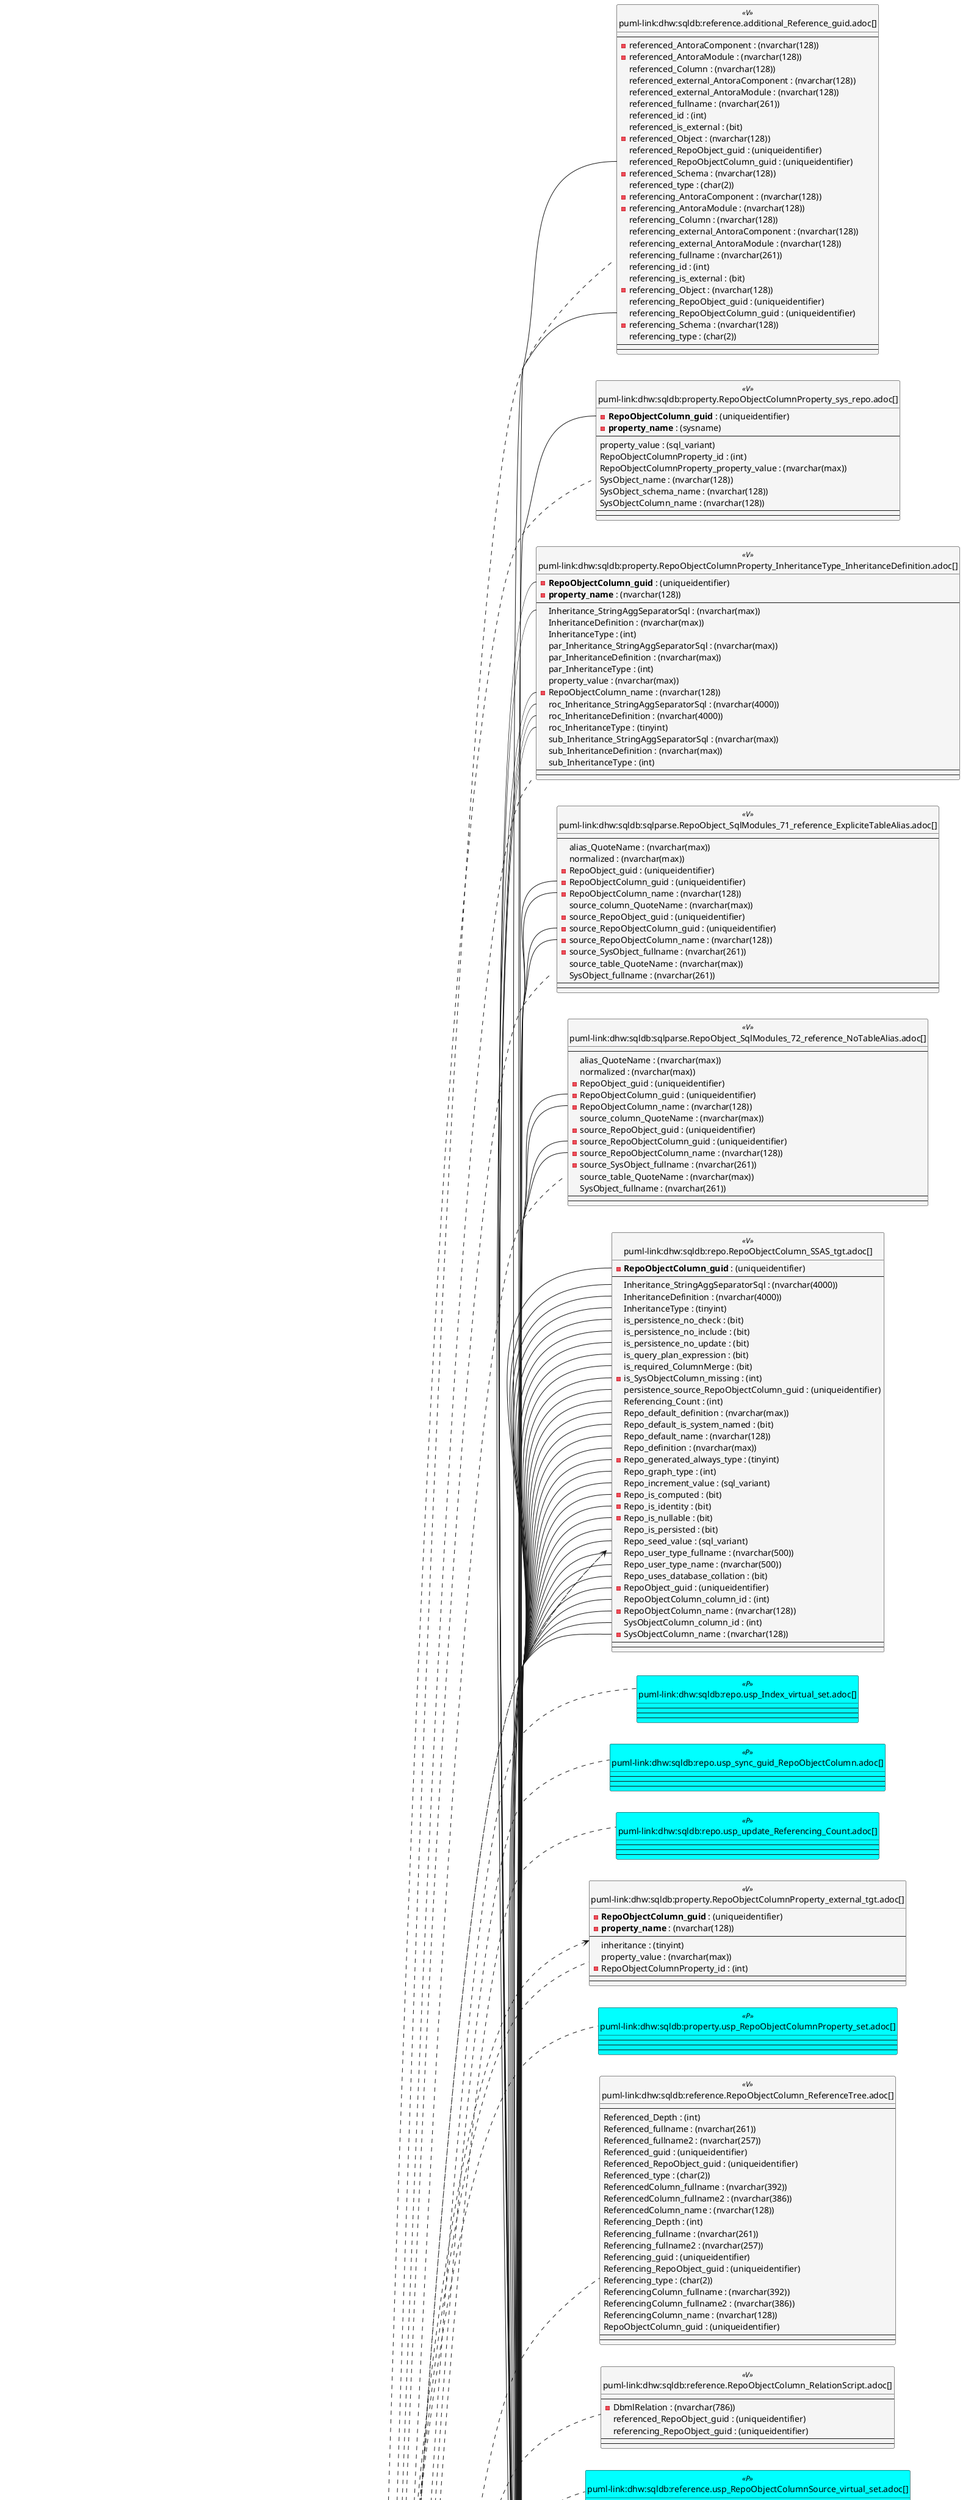 @startuml
left to right direction
'top to bottom direction
hide circle
'avoide "." issues:
set namespaceSeparator none


skinparam class {
  BackgroundColor White
  BackgroundColor<<FN>> Yellow
  BackgroundColor<<FS>> Yellow
  BackgroundColor<<FT>> LightGray
  BackgroundColor<<IF>> Yellow
  BackgroundColor<<IS>> Yellow
  BackgroundColor<<P>> Aqua
  BackgroundColor<<PC>> Aqua
  BackgroundColor<<SN>> Yellow
  BackgroundColor<<SO>> SlateBlue
  BackgroundColor<<TF>> LightGray
  BackgroundColor<<TR>> Tomato
  BackgroundColor<<U>> White
  BackgroundColor<<V>> WhiteSmoke
  BackgroundColor<<X>> Aqua
  BackgroundColor<<external>> AliceBlue
}


entity "puml-link:dhw:sqldb:property.ExtendedProperty_Repo2Sys_level2_RepoObjectColumn.adoc[]" as property.ExtendedProperty_Repo2Sys_level2_RepoObjectColumn << V >> {
  - **level0type** : (nvarchar(6))
  - **level0name** : (nvarchar(128))
  **level1type** : (varchar(9))
  - **level1name** : (nvarchar(128))
  - **level2type** : (nvarchar(6))
  - **level2name** : (nvarchar(128))
  - **property_name** : (nvarchar(128))
  --
  - parent_RepoObject_guid : (uniqueidentifier)
  - parent_RepoObject_type : (char(2))
  property_value : (nvarchar(4000))
  Repo_user_type_fullname : (nvarchar(128))
  - RepoObjectColumn_guid : (uniqueidentifier)
  --
  --
}

entity "puml-link:dhw:sqldb:property.RepoObjectColumnProperty_external_tgt.adoc[]" as property.RepoObjectColumnProperty_external_tgt << V >> {
  - **RepoObjectColumn_guid** : (uniqueidentifier)
  - **property_name** : (nvarchar(128))
  --
  inheritance : (tinyint)
  property_value : (nvarchar(max))
  - RepoObjectColumnProperty_id : (int)
  --
  --
}

entity "puml-link:dhw:sqldb:property.RepoObjectColumnProperty_InheritanceType_InheritanceDefinition.adoc[]" as property.RepoObjectColumnProperty_InheritanceType_InheritanceDefinition << V >> {
  - **RepoObjectColumn_guid** : (uniqueidentifier)
  - **property_name** : (nvarchar(128))
  --
  Inheritance_StringAggSeparatorSql : (nvarchar(max))
  InheritanceDefinition : (nvarchar(max))
  InheritanceType : (int)
  par_Inheritance_StringAggSeparatorSql : (nvarchar(max))
  par_InheritanceDefinition : (nvarchar(max))
  par_InheritanceType : (int)
  property_value : (nvarchar(max))
  - RepoObjectColumn_name : (nvarchar(128))
  roc_Inheritance_StringAggSeparatorSql : (nvarchar(4000))
  roc_InheritanceDefinition : (nvarchar(4000))
  roc_InheritanceType : (tinyint)
  sub_Inheritance_StringAggSeparatorSql : (nvarchar(max))
  sub_InheritanceDefinition : (nvarchar(max))
  sub_InheritanceType : (int)
  --
  --
}

entity "puml-link:dhw:sqldb:property.RepoObjectColumnProperty_sys_repo.adoc[]" as property.RepoObjectColumnProperty_sys_repo << V >> {
  - **RepoObjectColumn_guid** : (uniqueidentifier)
  - **property_name** : (sysname)
  --
  property_value : (sql_variant)
  RepoObjectColumnProperty_id : (int)
  RepoObjectColumnProperty_property_value : (nvarchar(max))
  SysObject_name : (nvarchar(128))
  SysObject_schema_name : (nvarchar(128))
  SysObjectColumn_name : (nvarchar(128))
  --
  --
}

entity "puml-link:dhw:sqldb:property.usp_RepoObjectColumnProperty_set.adoc[]" as property.usp_RepoObjectColumnProperty_set << P >> {
  --
  --
  --
}

entity "puml-link:dhw:sqldb:reference.additional_Reference_guid.adoc[]" as reference.additional_Reference_guid << V >> {
  --
  - referenced_AntoraComponent : (nvarchar(128))
  - referenced_AntoraModule : (nvarchar(128))
  referenced_Column : (nvarchar(128))
  referenced_external_AntoraComponent : (nvarchar(128))
  referenced_external_AntoraModule : (nvarchar(128))
  referenced_fullname : (nvarchar(261))
  referenced_id : (int)
  referenced_is_external : (bit)
  - referenced_Object : (nvarchar(128))
  referenced_RepoObject_guid : (uniqueidentifier)
  referenced_RepoObjectColumn_guid : (uniqueidentifier)
  - referenced_Schema : (nvarchar(128))
  referenced_type : (char(2))
  - referencing_AntoraComponent : (nvarchar(128))
  - referencing_AntoraModule : (nvarchar(128))
  referencing_Column : (nvarchar(128))
  referencing_external_AntoraComponent : (nvarchar(128))
  referencing_external_AntoraModule : (nvarchar(128))
  referencing_fullname : (nvarchar(261))
  referencing_id : (int)
  referencing_is_external : (bit)
  - referencing_Object : (nvarchar(128))
  referencing_RepoObject_guid : (uniqueidentifier)
  referencing_RepoObjectColumn_guid : (uniqueidentifier)
  - referencing_Schema : (nvarchar(128))
  referencing_type : (char(2))
  --
  --
}

entity "puml-link:dhw:sqldb:reference.RepoObjectColumn_reference_Persistence.adoc[]" as reference.RepoObjectColumn_reference_Persistence << V >> {
  **referencing_id** : (int)
  **referencing_minor_id** : (int)
  **referenced_id** : (int)
  **referenced_minor_id** : (int)
  --
  definition : (nvarchar(max))
  - InformationSource : (varchar(27))
  is_computed : (bit)
  is_referenced_object : (bit)
  is_referencing_object_equal_referenced_object : (bit)
  - referenced_column_name : (nvarchar(128))
  - referenced_entity_name : (nvarchar(128))
  referenced_node_id : (bigint)
  referenced_RepoObject_guid : (uniqueidentifier)
  - referenced_RepoObjectColumn_guid : (uniqueidentifier)
  - referenced_schema_name : (nvarchar(128))
  referenced_type : (char(2))
  - referencing_column_name : (nvarchar(128))
  - referencing_entity_name : (nvarchar(128))
  referencing_node_id : (bigint)
  - referencing_RepoObject_guid : (uniqueidentifier)
  - referencing_RepoObjectColumn_guid : (uniqueidentifier)
  - referencing_schema_name : (nvarchar(128))
  referencing_type : (char(2))
  --
  --
}

entity "puml-link:dhw:sqldb:reference.RepoObjectColumn_reference_SqlModules.adoc[]" as reference.RepoObjectColumn_reference_SqlModules << V >> {
  **referencing_id** : (int)
  **referencing_minor_id** : (int)
  **referenced_id** : (int)
  **referenced_minor_id** : (int)
  --
  definition : (nvarchar(max))
  - InformationSource : (varchar(27))
  is_computed : (bit)
  is_referenced_object : (bit)
  is_referencing_object_equal_referenced_object : (bit)
  - referenced_column_name : (nvarchar(128))
  - referenced_entity_name : (nvarchar(128))
  referenced_node_id : (bigint)
  - referenced_RepoObject_guid : (uniqueidentifier)
  - referenced_RepoObjectColumn_guid : (uniqueidentifier)
  - referenced_schema_name : (nvarchar(128))
  referenced_type : (char(2))
  - referencing_column_name : (nvarchar(128))
  - referencing_entity_name : (nvarchar(128))
  referencing_node_id : (bigint)
  - referencing_RepoObject_guid : (uniqueidentifier)
  - referencing_RepoObjectColumn_guid : (uniqueidentifier)
  - referencing_schema_name : (nvarchar(128))
  referencing_type : (char(2))
  SysObject_fullname : (nvarchar(261))
  --
  --
}

entity "puml-link:dhw:sqldb:reference.RepoObjectColumn_ReferenceTree.adoc[]" as reference.RepoObjectColumn_ReferenceTree << V >> {
  --
  Referenced_Depth : (int)
  Referenced_fullname : (nvarchar(261))
  Referenced_fullname2 : (nvarchar(257))
  Referenced_guid : (uniqueidentifier)
  Referenced_RepoObject_guid : (uniqueidentifier)
  Referenced_type : (char(2))
  ReferencedColumn_fullname : (nvarchar(392))
  ReferencedColumn_fullname2 : (nvarchar(386))
  ReferencedColumn_name : (nvarchar(128))
  Referencing_Depth : (int)
  Referencing_fullname : (nvarchar(261))
  Referencing_fullname2 : (nvarchar(257))
  Referencing_guid : (uniqueidentifier)
  Referencing_RepoObject_guid : (uniqueidentifier)
  Referencing_type : (char(2))
  ReferencingColumn_fullname : (nvarchar(392))
  ReferencingColumn_fullname2 : (nvarchar(386))
  ReferencingColumn_name : (nvarchar(128))
  RepoObjectColumn_guid : (uniqueidentifier)
  --
  --
}

entity "puml-link:dhw:sqldb:reference.RepoObjectColumn_RelationScript.adoc[]" as reference.RepoObjectColumn_RelationScript << V >> {
  --
  - DbmlRelation : (nvarchar(786))
  referenced_RepoObject_guid : (uniqueidentifier)
  referencing_RepoObject_guid : (uniqueidentifier)
  --
  --
}

entity "puml-link:dhw:sqldb:reference.usp_RepoObjectColumnSource_virtual_set.adoc[]" as reference.usp_RepoObjectColumnSource_virtual_set << P >> {
  --
  --
  --
}

entity "puml-link:dhw:sqldb:reference.usp_RepoObjectSource_QueryPlan.adoc[]" as reference.usp_RepoObjectSource_QueryPlan << P >> {
  --
  --
  --
}

entity "puml-link:dhw:sqldb:reference.usp_update_Referencing_Count.adoc[]" as reference.usp_update_Referencing_Count << P >> {
  --
  --
  --
}

entity "puml-link:dhw:sqldb:repo.check_IndexColumn_virtual_referenced_setpoint.adoc[]" as repo.check_IndexColumn_virtual_referenced_setpoint << V >> {
  --
  - index_column_id : (int)
  - index_guid : (uniqueidentifier)
  referenced_index_guid : (uniqueidentifier)
  referenced_RepoObject_guid : (uniqueidentifier)
  referenced_RepoObjectColumn_guid : (uniqueidentifier)
  referencing_RepoObject_guid : (uniqueidentifier)
  referencing_RepoObjectColumn_guid : (uniqueidentifier)
  RepoObject_guid_s : (uniqueidentifier)
  RepoObject_guid_t : (uniqueidentifier)
  RepoObjectColumn_guid_t : (uniqueidentifier)
  SysObject_fullname_s : (nvarchar(261))
  SysObject_fullname_t : (nvarchar(261))
  SysObjectColumn_name_s : (nvarchar(128))
  SysObjectColumn_name_t : (nvarchar(128))
  --
  --
}

entity "puml-link:dhw:sqldb:repo.IndexColumn_ReferencedReferencing_HasFullColumnsInReferencing.adoc[]" as repo.IndexColumn_ReferencedReferencing_HasFullColumnsInReferencing << V >> {
  - **index_guid** : (uniqueidentifier)
  - **index_column_id** : (int)
  **RowNumberInReferencing** : (bigint)
  --
  is_descending_key : (bit)
  referenced_RepoObject_guid : (uniqueidentifier)
  - referenced_RepoObjectColumn_guid : (uniqueidentifier)
  referencing_RepoObject_guid : (uniqueidentifier)
  - referencing_RepoObjectColumn_guid : (uniqueidentifier)
  --
  --
}

entity "puml-link:dhw:sqldb:repo.IndexColumn_ReferencedReferencing_HasFullColumnsInReferencing_check.adoc[]" as repo.IndexColumn_ReferencedReferencing_HasFullColumnsInReferencing_check << V >> {
  --
  - index_column_id : (int)
  index_guid : (uniqueidentifier)
  IndexPatternColumnDatatype : (nvarchar(4000))
  IndexPatternColumnName : (nvarchar(4000))
  IndexSemanticGroup : (nvarchar(512))
  is_descending_key : (bit)
  referenced_RepoObject_fullname : (nvarchar(261))
  referenced_RepoObject_guid : (uniqueidentifier)
  referenced_RepoObjectColumn_guid : (uniqueidentifier)
  referenced_RepoObjectColumn_name : (nvarchar(128))
  referencing_RepoObject_fullname : (nvarchar(261))
  referencing_RepoObject_guid : (uniqueidentifier)
  referencing_RepoObjectColumn_guid : (uniqueidentifier)
  referencing_RepoObjectColumn_name : (nvarchar(128))
  RowNumberInReferencing : (bigint)
  --
  --
}

entity "puml-link:dhw:sqldb:repo.IndexColumn_ssas_gross.adoc[]" as repo.IndexColumn_ssas_gross << V >> {
  --
  column_user_type_fullname : (nvarchar(128))
  - index_column_id : (int)
  - index_guid : (uniqueidentifier)
  - index_name : (nvarchar(450))
  is_descending_key : (bit)
  - is_index_primary_key : (bit)
  is_index_real : (bit)
  - is_index_unique : (bit)
  - Object_column_name : (nvarchar(128))
  parent_Object_fullname : (nvarchar(261))
  parent_Object_name : (nvarchar(128))
  - parent_RepoObject_guid : (uniqueidentifier)
  parent_schema_name : (nvarchar(128))
  - RepoObjectColumn_guid : (uniqueidentifier)
  --
  --
}

entity "puml-link:dhw:sqldb:repo.IndexColumn_virtual_gross.adoc[]" as repo.IndexColumn_virtual_gross << V >> {
  - **index_column_id** : (int)
  --
  column_user_type_fullname : (nvarchar(128))
  - index_guid : (uniqueidentifier)
  index_name : (nvarchar(128))
  - is_descending_key : (bit)
  - is_index_primary_key : (bit)
  is_index_real : (bit)
  - is_index_unique : (bit)
  - Object_column_name : (nvarchar(128))
  parent_Object_fullname : (nvarchar(261))
  parent_Object_name : (nvarchar(128))
  - parent_RepoObject_guid : (uniqueidentifier)
  parent_schema_name : (nvarchar(128))
  - RepoObjectColumn_guid : (uniqueidentifier)
  --
  --
}

entity "puml-link:dhw:sqldb:repo.RepoObject_persistence_column.adoc[]" as repo.RepoObject_persistence_column << V >> {
  - **target_RepoObject_guid** : (uniqueidentifier)
  **RepoObjectColumn_guid_s** : (uniqueidentifier)
  --
  - has_history : (bit)
  - has_history_columns : (bit)
  history_schema_name : (nvarchar(128))
  history_table_name : (nvarchar(128))
  is_persistence : (bit)
  - is_persistence_check_for_empty_source : (bit)
  - is_persistence_delete_changed : (bit)
  - is_persistence_delete_missing : (bit)
  - is_persistence_insert : (bit)
  - is_persistence_truncate : (bit)
  - is_persistence_update_changed : (bit)
  is_repo_managed_t : (bit)
  - RepoObject_name_t : (nvarchar(128))
  - RepoObject_schema_name_t : (nvarchar(128))
  - RepoObject_type_t : (char(2))
  RepoObjectColumn_name_t : (nvarchar(128))
  source_RepoObject_guid : (uniqueidentifier)
  SysObject_name_s : (nvarchar(128))
  SysObject_schema_name_s : (nvarchar(128))
  SysObject_type_s : (char(2))
  SysObjectColumn_name_s : (nvarchar(128))
  --
  --
}

entity "puml-link:dhw:sqldb:repo.RepoObject_SqlCreateTable.adoc[]" as repo.RepoObject_SqlCreateTable << V >> {
  - **RepoObject_guid** : (uniqueidentifier)
  --
  ConList : (nvarchar(max))
  - DbmlTable : (nvarchar(max))
  persistence_source_RepoObject_fullname : (nvarchar(261))
  persistence_source_RepoObject_guid : (uniqueidentifier)
  persistence_source_SysObject_fullname : (nvarchar(261))
  - RepoObject_fullname : (nvarchar(261))
  - SqlCreateTable : (nvarchar(max))
  --
  --
}

entity "puml-link:dhw:sqldb:repo.RepoObjectColumn.adoc[]" as repo.RepoObjectColumn << U >> {
  - **RepoObjectColumn_guid** : (uniqueidentifier)
  --
  Inheritance_StringAggSeparatorSql : (nvarchar(4000))
  InheritanceDefinition : (nvarchar(4000))
  InheritanceType : (tinyint)
  is_persistence_no_check : (bit)
  is_persistence_no_include : (bit)
  is_persistence_no_update : (bit)
  is_query_plan_expression : (bit)
  is_required_ColumnMerge : (bit)
  is_SysObjectColumn_missing : (bit)
  persistence_source_RepoObjectColumn_guid : (uniqueidentifier)
  Referencing_Count : (int)
  Repo_default_definition : (nvarchar(max))
  Repo_default_is_system_named : (bit)
  Repo_default_name : (nvarchar(128))
  Repo_definition : (nvarchar(max))
  - Repo_generated_always_type : (tinyint)
  Repo_graph_type : (int)
  Repo_increment_value : (sql_variant)
  - Repo_is_computed : (bit)
  - Repo_is_identity : (bit)
  Repo_is_nullable : (bit)
  Repo_is_persisted : (bit)
  Repo_seed_value : (sql_variant)
  Repo_user_type_fullname : (nvarchar(128))
  Repo_user_type_name : (nvarchar(128))
  Repo_uses_database_collation : (bit)
  - RepoObject_guid : (uniqueidentifier)
  RepoObjectColumn_column_id : (int)
  - RepoObjectColumn_name : (nvarchar(128))
  SysObjectColumn_column_id : (int)
  - SysObjectColumn_name : (nvarchar(128))
  # Column_name : (nvarchar(128))
  ~ has_different_sys_names : (bit)
  # is_RepoObjectColumn_name_uniqueidentifier : (int)
  # is_SysObjectColumn_name_uniqueidentifier : (int)
  --
  --
}

entity "puml-link:dhw:sqldb:repo.RepoObjectColumn_external_tgt.adoc[]" as repo.RepoObjectColumn_external_tgt << V >> {
  - **RepoObjectColumn_guid** : (uniqueidentifier)
  --
  Inheritance_StringAggSeparatorSql : (nvarchar(4000))
  InheritanceDefinition : (nvarchar(4000))
  InheritanceType : (tinyint)
  is_persistence_no_check : (bit)
  is_persistence_no_include : (bit)
  is_persistence_no_update : (bit)
  is_query_plan_expression : (bit)
  is_required_ColumnMerge : (bit)
  - is_SysObjectColumn_missing : (int)
  persistence_source_RepoObjectColumn_guid : (uniqueidentifier)
  Referencing_Count : (int)
  Repo_default_definition : (nvarchar(max))
  Repo_default_is_system_named : (bit)
  Repo_default_name : (nvarchar(128))
  Repo_definition : (nvarchar(max))
  - Repo_generated_always_type : (tinyint)
  Repo_graph_type : (int)
  Repo_increment_value : (sql_variant)
  - Repo_is_computed : (bit)
  - Repo_is_identity : (bit)
  Repo_is_nullable : (bit)
  Repo_is_persisted : (bit)
  Repo_seed_value : (sql_variant)
  Repo_user_type_fullname : (nvarchar(128))
  Repo_user_type_name : (nvarchar(128))
  Repo_uses_database_collation : (bit)
  RepoObject_guid : (uniqueidentifier)
  RepoObjectColumn_column_id : (int)
  - RepoObjectColumn_name : (nvarchar(128))
  SysObjectColumn_column_id : (int)
  - SysObjectColumn_name : (nvarchar(128))
  --
  --
}

entity "puml-link:dhw:sqldb:repo.RepoObjectColumn_gross.adoc[]" as repo.RepoObjectColumn_gross << V >> {
  --
  - Column_name : (nvarchar(128))
  Description : (nvarchar(max))
  has_different_sys_names : (bit)
  has_get_referenced_issue : (bit)
  Inheritance_StringAggSeparatorSql : (nvarchar(4000))
  InheritanceDefinition : (nvarchar(4000))
  InheritanceType : (tinyint)
  - is_external : (bit)
  is_persistence_no_check : (bit)
  is_persistence_no_include : (bit)
  is_persistence_no_update : (bit)
  is_query_plan_expression : (bit)
  is_repo_managed : (bit)
  - is_RepoObject_name_uniqueidentifier : (int)
  - is_RepoObjectColumn_name_uniqueidentifier : (int)
  is_required_ColumnMerge : (bit)
  - is_ssas : (bit)
  is_SysObject_missing : (bit)
  - is_SysObject_name_uniqueidentifier : (int)
  is_SysObjectColumn_missing : (bit)
  - is_SysObjectColumn_name_uniqueidentifier : (int)
  - modify_dt : (datetime)
  node_id : (bigint)
  persistence_source_RepoObject_guid : (uniqueidentifier)
  persistence_source_RepoObjectColumn_guid : (uniqueidentifier)
  pk_index_guid : (uniqueidentifier)
  Property_ms_description : (nvarchar(4000))
  Referencing_Count : (int)
  Repo_default_definition : (nvarchar(max))
  Repo_default_is_system_named : (bit)
  Repo_default_name : (nvarchar(128))
  Repo_definition : (nvarchar(max))
  - Repo_generated_always_type : (tinyint)
  Repo_graph_type : (int)
  Repo_increment_value : (sql_variant)
  - Repo_is_computed : (bit)
  - Repo_is_identity : (bit)
  Repo_is_nullable : (bit)
  Repo_is_persisted : (bit)
  Repo_seed_value : (sql_variant)
  Repo_user_type_fullname : (nvarchar(128))
  Repo_user_type_name : (nvarchar(128))
  Repo_uses_database_collation : (bit)
  - RepoObject_fullname : (nvarchar(261))
  - RepoObject_fullname2 : (nvarchar(257))
  - RepoObject_guid : (uniqueidentifier)
  - RepoObject_name : (nvarchar(128))
  RepoObject_Referencing_Count : (int)
  - RepoObject_schema_name : (nvarchar(128))
  - RepoObject_type : (char(2))
  RepoObjectColumn_column_id : (int)
  - RepoObjectColumn_fullname : (nvarchar(520))
  - RepoObjectColumn_fullname2 : (nvarchar(386))
  - RepoObjectColumn_guid : (uniqueidentifier)
  - RepoObjectColumn_name : (nvarchar(128))
  - SysObject_fullname : (nvarchar(261))
  - SysObject_fullname2 : (nvarchar(257))
  SysObject_id : (int)
  SysObject_modify_date : (datetime)
  - SysObject_name : (nvarchar(128))
  - SysObject_parent_object_id : (int)
  - SysObject_schema_name : (nvarchar(128))
  SysObject_type : (char(2))
  SysObjectColumn_column_id : (int)
  - SysObjectColumn_name : (nvarchar(128))
  tabcol_Description : (nvarchar(max))
  tabcol_DisplayFolder : (nvarchar(500))
  tabcol_Expression : (nvarchar(max))
  tabcol_FormatString : (nvarchar(500))
  - tabcol_IsHidden : (bit)
  - tabcol_IsKey : (bit)
  - tabcol_IsUnique : (bit)
  tabcol_SummarizeBy : (nvarchar(500))
  tabcol_Type : (nvarchar(500))
  --
  --
}

entity "puml-link:dhw:sqldb:repo.RepoObjectColumn_gross2.adoc[]" as repo.RepoObjectColumn_gross2 << V >> {
  --
  AntoraReferencedColumnList : (nvarchar(max))
  AntoraReferencingColumnList : (nvarchar(max))
  - Column_name : (nvarchar(128))
  Description : (nvarchar(max))
  has_different_sys_names : (bit)
  has_get_referenced_issue : (bit)
  index_column_id : (int)
  index_name : (nvarchar(450))
  Inheritance_StringAggSeparatorSql : (nvarchar(4000))
  InheritanceDefinition : (nvarchar(4000))
  InheritanceType : (tinyint)
  - is_external : (bit)
  is_index_primary_key : (bit)
  is_persistence_no_check : (bit)
  is_persistence_no_include : (bit)
  is_persistence_no_update : (bit)
  is_query_plan_expression : (bit)
  is_repo_managed : (bit)
  - is_RepoObject_name_uniqueidentifier : (int)
  - is_RepoObjectColumn_name_uniqueidentifier : (int)
  is_required_ColumnMerge : (bit)
  - is_ssas : (bit)
  is_SysObject_missing : (bit)
  - is_SysObject_name_uniqueidentifier : (int)
  is_SysObjectColumn_missing : (bit)
  - is_SysObjectColumn_name_uniqueidentifier : (int)
  isAnyIndexColumn : (int)
  - modify_dt : (datetime)
  node_id : (bigint)
  persistence_source_RepoObject_guid : (uniqueidentifier)
  persistence_source_RepoObject_guid_via_Column : (uniqueidentifier)
  persistence_source_RepoObjectColumn_guid : (uniqueidentifier)
  pk_index_guid : (uniqueidentifier)
  Property_ms_description : (nvarchar(4000))
  Referencing_Count : (int)
  Repo_default_definition : (nvarchar(max))
  Repo_default_is_system_named : (bit)
  Repo_default_name : (nvarchar(128))
  Repo_definition : (nvarchar(max))
  - Repo_generated_always_type : (tinyint)
  Repo_graph_type : (int)
  Repo_increment_value : (sql_variant)
  - Repo_is_computed : (bit)
  - Repo_is_identity : (bit)
  Repo_is_nullable : (bit)
  Repo_is_persisted : (bit)
  Repo_seed_value : (sql_variant)
  Repo_user_type_fullname : (nvarchar(128))
  Repo_user_type_name : (nvarchar(128))
  Repo_uses_database_collation : (bit)
  - RepoObject_fullname : (nvarchar(261))
  - RepoObject_fullname2 : (nvarchar(257))
  - RepoObject_guid : (uniqueidentifier)
  - RepoObject_name : (nvarchar(128))
  RepoObject_Referencing_Count : (int)
  - RepoObject_schema_name : (nvarchar(128))
  - RepoObject_type : (char(2))
  RepoObjectColumn_column_id : (int)
  - RepoObjectColumn_fullname : (nvarchar(520))
  - RepoObjectColumn_fullname2 : (nvarchar(386))
  - RepoObjectColumn_guid : (uniqueidentifier)
  - RepoObjectColumn_name : (nvarchar(128))
  - SysObject_fullname : (nvarchar(261))
  - SysObject_fullname2 : (nvarchar(257))
  SysObject_id : (int)
  SysObject_modify_date : (datetime)
  - SysObject_name : (nvarchar(128))
  - SysObject_parent_object_id : (int)
  - SysObject_schema_name : (nvarchar(128))
  SysObject_type : (char(2))
  SysObjectColumn_column_id : (int)
  - SysObjectColumn_name : (nvarchar(128))
  tabcol_Description : (nvarchar(max))
  tabcol_DisplayFolder : (nvarchar(500))
  tabcol_Expression : (nvarchar(max))
  tabcol_FormatString : (nvarchar(500))
  - tabcol_IsHidden : (bit)
  - tabcol_IsKey : (bit)
  - tabcol_IsUnique : (bit)
  tabcol_SummarizeBy : (nvarchar(500))
  tabcol_Type : (nvarchar(500))
  --
  --
}

entity "puml-link:dhw:sqldb:repo.RepoObjectColumn_MissingSource_TypeV.adoc[]" as repo.RepoObjectColumn_MissingSource_TypeV << V >> {
  --
  has_different_sys_names : (bit)
  is_query_plan_expression : (bit)
  - is_RepoObjectColumn_name_uniqueidentifier : (int)
  is_SysObjectColumn_missing : (bit)
  - is_SysObjectColumn_name_uniqueidentifier : (int)
  persistence_source_RepoObjectColumn_guid : (uniqueidentifier)
  Referencing_Count : (int)
  Repo_default_definition : (nvarchar(max))
  Repo_default_is_system_named : (bit)
  Repo_default_name : (nvarchar(128))
  Repo_definition : (nvarchar(max))
  - Repo_generated_always_type : (tinyint)
  Repo_graph_type : (int)
  Repo_increment_value : (sql_variant)
  - Repo_is_computed : (bit)
  - Repo_is_identity : (bit)
  Repo_is_nullable : (bit)
  Repo_is_persisted : (bit)
  Repo_seed_value : (sql_variant)
  Repo_user_type_fullname : (nvarchar(128))
  Repo_user_type_name : (nvarchar(128))
  Repo_uses_database_collation : (bit)
  - RepoObject_fullname : (nvarchar(261))
  - RepoObject_guid : (uniqueidentifier)
  - RepoObjectColumn_guid : (uniqueidentifier)
  - RepoObjectColumn_name : (nvarchar(128))
  - SysObject_fullname : (nvarchar(261))
  SysObjectColumn_column_id : (int)
  - SysObjectColumn_name : (nvarchar(128))
  --
  --
}

entity "puml-link:dhw:sqldb:repo.RepoObjectColumn_RequiredRepoObjectColumnMerge.adoc[]" as repo.RepoObjectColumn_RequiredRepoObjectColumnMerge << V >> {
  --
  - is_RepoObjectColumn_name_uniqueidentifier : (int)
  - is_SysObjectColumn_name_uniqueidentifier : (int)
  persistence_source_RepoObjectColumn_guid : (uniqueidentifier)
  - RepoObject_guid : (uniqueidentifier)
  - RepoObjectColumn_guid : (uniqueidentifier)
  - RepoObjectColumn_name : (nvarchar(128))
  roc2_persistence_source_RepoObjectColumn_guid : (uniqueidentifier)
  - roc2_RepoObjectColumn_guid : (uniqueidentifier)
  - roc2_RepoObjectColumn_name : (nvarchar(128))
  - roc2_SysObjectColumn_name : (nvarchar(128))
  - SysObjectColumn_name : (nvarchar(128))
  --
  --
}

entity "puml-link:dhw:sqldb:repo.RepoObjectColumn_SSAS_tgt.adoc[]" as repo.RepoObjectColumn_SSAS_tgt << V >> {
  - **RepoObjectColumn_guid** : (uniqueidentifier)
  --
  Inheritance_StringAggSeparatorSql : (nvarchar(4000))
  InheritanceDefinition : (nvarchar(4000))
  InheritanceType : (tinyint)
  is_persistence_no_check : (bit)
  is_persistence_no_include : (bit)
  is_persistence_no_update : (bit)
  is_query_plan_expression : (bit)
  is_required_ColumnMerge : (bit)
  - is_SysObjectColumn_missing : (int)
  persistence_source_RepoObjectColumn_guid : (uniqueidentifier)
  Referencing_Count : (int)
  Repo_default_definition : (nvarchar(max))
  Repo_default_is_system_named : (bit)
  Repo_default_name : (nvarchar(128))
  Repo_definition : (nvarchar(max))
  - Repo_generated_always_type : (tinyint)
  Repo_graph_type : (int)
  Repo_increment_value : (sql_variant)
  - Repo_is_computed : (bit)
  - Repo_is_identity : (bit)
  - Repo_is_nullable : (bit)
  Repo_is_persisted : (bit)
  Repo_seed_value : (sql_variant)
  Repo_user_type_fullname : (nvarchar(500))
  Repo_user_type_name : (nvarchar(500))
  Repo_uses_database_collation : (bit)
  - RepoObject_guid : (uniqueidentifier)
  RepoObjectColumn_column_id : (int)
  - RepoObjectColumn_name : (nvarchar(128))
  SysObjectColumn_column_id : (int)
  - SysObjectColumn_name : (nvarchar(128))
  --
  --
}

entity "puml-link:dhw:sqldb:repo.SysColumn_RepoObjectColumn_via_guid.adoc[]" as repo.SysColumn_RepoObjectColumn_via_guid << V >> {
  --
  default_definition : (nvarchar(max))
  default_is_system_named : (bit)
  default_name : (sysname)
  definition : (nvarchar(max))
  generated_always_type : (tinyint)
  graph_type : (int)
  has_different_sys_names : (bit)
  increment_value : (sql_variant)
  - is_computed : (bit)
  - is_identity : (bit)
  is_nullable : (bit)
  is_persisted : (bit)
  is_query_plan_expression : (bit)
  is_repo_managed : (bit)
  is_RepoObjectColumn_name_uniqueidentifier : (int)
  is_SysObjectColumn_missing : (bit)
  is_SysObjectColumn_name_uniqueidentifier : (int)
  persistence_source_RepoObjectColumn_guid : (uniqueidentifier)
  Referencing_Count : (int)
  Repo_default_definition : (nvarchar(max))
  Repo_default_is_system_named : (bit)
  Repo_default_name : (nvarchar(128))
  Repo_definition : (nvarchar(max))
  Repo_generated_always_type : (tinyint)
  Repo_graph_type : (int)
  Repo_increment_value : (sql_variant)
  Repo_is_computed : (bit)
  Repo_is_identity : (bit)
  Repo_is_nullable : (bit)
  Repo_is_persisted : (bit)
  Repo_seed_value : (sql_variant)
  Repo_user_type_fullname : (nvarchar(128))
  Repo_user_type_name : (nvarchar(128))
  Repo_uses_database_collation : (bit)
  - RepoObject_fullname : (nvarchar(261))
  RepoObject_guid : (uniqueidentifier)
  RepoObjectColumn_guid : (uniqueidentifier)
  RepoObjectColumn_name : (nvarchar(128))
  RowNumberOverName : (bigint)
  seed_value : (sql_variant)
  - SysObject_column_id : (int)
  SysObject_column_name : (sysname)
  - SysObject_fullname : (nvarchar(261))
  - SysObject_id : (int)
  SysObject_name : (nvarchar(128))
  SysObject_RepoObject_guid : (uniqueidentifier)
  SysObject_RepoObjectColumn_guid : (uniqueidentifier)
  SysObject_schema_name : (nvarchar(128))
  SysObject_type : (char(2))
  SysObjectColumn_column_id : (int)
  SysObjectColumn_name : (nvarchar(128))
  user_type_fullname : (nvarchar(182))
  user_type_name : (sysname)
  uses_database_collation : (bit)
  --
  --
}

entity "puml-link:dhw:sqldb:repo.SysColumn_RepoObjectColumn_via_name.adoc[]" as repo.SysColumn_RepoObjectColumn_via_name << V >> {
  --
  default_definition : (nvarchar(max))
  default_is_system_named : (bit)
  default_name : (sysname)
  definition : (nvarchar(max))
  generated_always_type : (tinyint)
  graph_type : (int)
  has_different_sys_names : (bit)
  increment_value : (sql_variant)
  - is_computed : (bit)
  - is_identity : (bit)
  is_nullable : (bit)
  is_persisted : (bit)
  is_query_plan_expression : (bit)
  is_repo_managed : (bit)
  is_RepoObjectColumn_name_uniqueidentifier : (int)
  is_SysObjectColumn_missing : (bit)
  is_SysObjectColumn_name_uniqueidentifier : (int)
  persistence_source_RepoObjectColumn_guid : (uniqueidentifier)
  Referencing_Count : (int)
  Repo_default_definition : (nvarchar(max))
  Repo_default_is_system_named : (bit)
  Repo_default_name : (nvarchar(128))
  Repo_definition : (nvarchar(max))
  Repo_generated_always_type : (tinyint)
  Repo_graph_type : (int)
  Repo_increment_value : (sql_variant)
  Repo_is_computed : (bit)
  Repo_is_identity : (bit)
  Repo_is_nullable : (bit)
  Repo_is_persisted : (bit)
  Repo_seed_value : (sql_variant)
  Repo_user_type_fullname : (nvarchar(128))
  Repo_user_type_name : (nvarchar(128))
  Repo_uses_database_collation : (bit)
  RepoObject_fullname : (nvarchar(261))
  RepoObject_guid : (uniqueidentifier)
  RepoObjectColumn_guid : (uniqueidentifier)
  RepoObjectColumn_name : (nvarchar(128))
  RowNumberOverName : (bigint)
  seed_value : (sql_variant)
  - SysObject_column_id : (int)
  SysObject_column_name : (sysname)
  SysObject_fullname : (nvarchar(261))
  - SysObject_id : (int)
  SysObject_name : (nvarchar(128))
  SysObject_RepoObject_guid : (uniqueidentifier)
  SysObject_RepoObjectColumn_guid : (uniqueidentifier)
  SysObject_schema_name : (nvarchar(128))
  SysObject_type : (char(2))
  SysObjectColumn_column_id : (int)
  SysObjectColumn_name : (nvarchar(128))
  user_type_fullname : (nvarchar(182))
  user_type_name : (sysname)
  uses_database_collation : (bit)
  --
  --
}

entity "puml-link:dhw:sqldb:repo.usp_Index_virtual_set.adoc[]" as repo.usp_Index_virtual_set << P >> {
  --
  --
  --
}

entity "puml-link:dhw:sqldb:repo.usp_sync_guid_RepoObjectColumn.adoc[]" as repo.usp_sync_guid_RepoObjectColumn << P >> {
  --
  --
  --
}

entity "puml-link:dhw:sqldb:repo.usp_update_Referencing_Count.adoc[]" as repo.usp_update_Referencing_Count << P >> {
  --
  --
  --
}

entity "puml-link:dhw:sqldb:sqlparse.RepoObject_SqlModules_71_reference_ExpliciteTableAlias.adoc[]" as sqlparse.RepoObject_SqlModules_71_reference_ExpliciteTableAlias << V >> {
  --
  alias_QuoteName : (nvarchar(max))
  normalized : (nvarchar(max))
  - RepoObject_guid : (uniqueidentifier)
  - RepoObjectColumn_guid : (uniqueidentifier)
  - RepoObjectColumn_name : (nvarchar(128))
  source_column_QuoteName : (nvarchar(max))
  - source_RepoObject_guid : (uniqueidentifier)
  - source_RepoObjectColumn_guid : (uniqueidentifier)
  - source_RepoObjectColumn_name : (nvarchar(128))
  - source_SysObject_fullname : (nvarchar(261))
  source_table_QuoteName : (nvarchar(max))
  SysObject_fullname : (nvarchar(261))
  --
  --
}

entity "puml-link:dhw:sqldb:sqlparse.RepoObject_SqlModules_72_reference_NoTableAlias.adoc[]" as sqlparse.RepoObject_SqlModules_72_reference_NoTableAlias << V >> {
  --
  alias_QuoteName : (nvarchar(max))
  normalized : (nvarchar(max))
  - RepoObject_guid : (uniqueidentifier)
  - RepoObjectColumn_guid : (uniqueidentifier)
  - RepoObjectColumn_name : (nvarchar(128))
  source_column_QuoteName : (nvarchar(max))
  - source_RepoObject_guid : (uniqueidentifier)
  - source_RepoObjectColumn_guid : (uniqueidentifier)
  - source_RepoObjectColumn_name : (nvarchar(128))
  - source_SysObject_fullname : (nvarchar(261))
  source_table_QuoteName : (nvarchar(max))
  SysObject_fullname : (nvarchar(261))
  --
  --
}

property.RepoObjectColumnProperty_external_tgt <.. repo.RepoObjectColumn
repo.RepoObjectColumn <.. repo.RepoObject_persistence_column
repo.RepoObjectColumn <.. reference.RepoObjectColumn_reference_Persistence
repo.RepoObjectColumn <.. repo.IndexColumn_virtual_gross
repo.RepoObjectColumn <.. property.RepoObjectColumnProperty_sys_repo
repo.RepoObjectColumn <.. repo.SysColumn_RepoObjectColumn_via_guid
repo.RepoObjectColumn <.. repo.SysColumn_RepoObjectColumn_via_name
repo.RepoObjectColumn <.. repo.RepoObjectColumn_gross
repo.RepoObjectColumn <.. repo.RepoObject_SqlCreateTable
repo.RepoObjectColumn <.. repo.IndexColumn_ReferencedReferencing_HasFullColumnsInReferencing
repo.RepoObjectColumn <.. repo.RepoObjectColumn_MissingSource_TypeV
repo.RepoObjectColumn <.. repo.check_IndexColumn_virtual_referenced_setpoint
repo.RepoObjectColumn <.. reference.usp_RepoObjectSource_QueryPlan
repo.RepoObjectColumn <.. reference.usp_update_Referencing_Count
repo.RepoObjectColumn <.. repo.usp_Index_virtual_set
repo.RepoObjectColumn <.. repo.usp_sync_guid_RepoObjectColumn
repo.RepoObjectColumn <.. sqlparse.RepoObject_SqlModules_71_reference_ExpliciteTableAlias
repo.RepoObjectColumn <.. sqlparse.RepoObject_SqlModules_72_reference_NoTableAlias
repo.RepoObjectColumn <.. reference.RepoObjectColumn_reference_SqlModules
repo.RepoObjectColumn <.. property.ExtendedProperty_Repo2Sys_level2_RepoObjectColumn
repo.RepoObjectColumn <.. property.RepoObjectColumnProperty_InheritanceType_InheritanceDefinition
repo.RepoObjectColumn <.. reference.RepoObjectColumn_RelationScript
repo.RepoObjectColumn <.. reference.RepoObjectColumn_ReferenceTree
repo.RepoObjectColumn <.. repo.RepoObjectColumn_RequiredRepoObjectColumnMerge
repo.RepoObjectColumn <.. property.usp_RepoObjectColumnProperty_set
repo.RepoObjectColumn <.. repo.usp_update_Referencing_Count
repo.RepoObjectColumn <.. reference.usp_RepoObjectColumnSource_virtual_set
repo.RepoObjectColumn <.. repo.IndexColumn_ReferencedReferencing_HasFullColumnsInReferencing_check
repo.RepoObjectColumn <.. reference.additional_Reference_guid
repo.RepoObjectColumn <.. repo.RepoObjectColumn_SSAS_tgt
repo.RepoObjectColumn <.. repo.IndexColumn_ssas_gross
repo.RepoObjectColumn <.. repo.RepoObjectColumn_gross2
repo.RepoObjectColumn <.. repo.RepoObjectColumn_external_tgt
repo.RepoObjectColumn <.. property.RepoObjectColumnProperty_external_tgt
repo.RepoObjectColumn_external_tgt <.. repo.RepoObjectColumn
repo.RepoObjectColumn_SSAS_tgt <.. repo.RepoObjectColumn
"repo.RepoObjectColumn::Column_name" <-- "repo.RepoObjectColumn_gross::Column_name"
"repo.RepoObjectColumn::has_different_sys_names" <-- "repo.SysColumn_RepoObjectColumn_via_guid::has_different_sys_names"
"repo.RepoObjectColumn::has_different_sys_names" <-- "repo.SysColumn_RepoObjectColumn_via_name::has_different_sys_names"
"repo.RepoObjectColumn::has_different_sys_names" <-- "repo.RepoObjectColumn_gross::has_different_sys_names"
"repo.RepoObjectColumn::has_different_sys_names" <-- "repo.RepoObjectColumn_MissingSource_TypeV::has_different_sys_names"
"repo.RepoObjectColumn::Inheritance_StringAggSeparatorSql" <-- "repo.RepoObjectColumn_gross::Inheritance_StringAggSeparatorSql"
"repo.RepoObjectColumn::Inheritance_StringAggSeparatorSql" <-- "property.RepoObjectColumnProperty_InheritanceType_InheritanceDefinition::Inheritance_StringAggSeparatorSql"
"repo.RepoObjectColumn::Inheritance_StringAggSeparatorSql" <-- "property.RepoObjectColumnProperty_InheritanceType_InheritanceDefinition::roc_Inheritance_StringAggSeparatorSql"
"repo.RepoObjectColumn::Inheritance_StringAggSeparatorSql" <-- "repo.RepoObjectColumn_SSAS_tgt::Inheritance_StringAggSeparatorSql"
"repo.RepoObjectColumn::InheritanceDefinition" <-- "repo.RepoObjectColumn_gross::InheritanceDefinition"
"repo.RepoObjectColumn::InheritanceDefinition" <-- "property.RepoObjectColumnProperty_InheritanceType_InheritanceDefinition::roc_InheritanceDefinition"
"repo.RepoObjectColumn::InheritanceDefinition" <-- "repo.RepoObjectColumn_SSAS_tgt::InheritanceDefinition"
"repo.RepoObjectColumn::InheritanceType" <-- "repo.RepoObjectColumn_gross::InheritanceType"
"repo.RepoObjectColumn::InheritanceType" <-- "property.RepoObjectColumnProperty_InheritanceType_InheritanceDefinition::roc_InheritanceType"
"repo.RepoObjectColumn::InheritanceType" <-- "repo.RepoObjectColumn_SSAS_tgt::InheritanceType"
"repo.RepoObjectColumn::is_persistence_no_check" <-- "repo.RepoObjectColumn_gross::is_persistence_no_check"
"repo.RepoObjectColumn::is_persistence_no_check" <-- "repo.RepoObjectColumn_SSAS_tgt::is_persistence_no_check"
"repo.RepoObjectColumn::is_persistence_no_include" <-- "repo.RepoObjectColumn_gross::is_persistence_no_include"
"repo.RepoObjectColumn::is_persistence_no_include" <-- "repo.RepoObjectColumn_SSAS_tgt::is_persistence_no_include"
"repo.RepoObjectColumn::is_persistence_no_update" <-- "repo.RepoObjectColumn_gross::is_persistence_no_update"
"repo.RepoObjectColumn::is_persistence_no_update" <-- "repo.RepoObjectColumn_SSAS_tgt::is_persistence_no_update"
"repo.RepoObjectColumn::is_query_plan_expression" <-- "repo.SysColumn_RepoObjectColumn_via_guid::is_query_plan_expression"
"repo.RepoObjectColumn::is_query_plan_expression" <-- "repo.SysColumn_RepoObjectColumn_via_name::is_query_plan_expression"
"repo.RepoObjectColumn::is_query_plan_expression" <-- "repo.RepoObjectColumn_gross::is_query_plan_expression"
"repo.RepoObjectColumn::is_query_plan_expression" <-- "repo.RepoObjectColumn_MissingSource_TypeV::is_query_plan_expression"
"repo.RepoObjectColumn::is_query_plan_expression" <-- "repo.RepoObjectColumn_SSAS_tgt::is_query_plan_expression"
"repo.RepoObjectColumn::is_RepoObjectColumn_name_uniqueidentifier" <-- "repo.SysColumn_RepoObjectColumn_via_guid::is_RepoObjectColumn_name_uniqueidentifier"
"repo.RepoObjectColumn::is_RepoObjectColumn_name_uniqueidentifier" <-- "repo.SysColumn_RepoObjectColumn_via_name::is_RepoObjectColumn_name_uniqueidentifier"
"repo.RepoObjectColumn::is_RepoObjectColumn_name_uniqueidentifier" <-- "repo.RepoObjectColumn_gross::is_RepoObjectColumn_name_uniqueidentifier"
"repo.RepoObjectColumn::is_RepoObjectColumn_name_uniqueidentifier" <-- "repo.RepoObjectColumn_MissingSource_TypeV::is_RepoObjectColumn_name_uniqueidentifier"
"repo.RepoObjectColumn::is_RepoObjectColumn_name_uniqueidentifier" <-- "repo.RepoObjectColumn_RequiredRepoObjectColumnMerge::is_RepoObjectColumn_name_uniqueidentifier"
"repo.RepoObjectColumn::is_required_ColumnMerge" <-- "repo.RepoObjectColumn_gross::is_required_ColumnMerge"
"repo.RepoObjectColumn::is_required_ColumnMerge" <-- "repo.RepoObjectColumn_SSAS_tgt::is_required_ColumnMerge"
"repo.RepoObjectColumn::is_SysObjectColumn_missing" <-- "repo.SysColumn_RepoObjectColumn_via_guid::is_SysObjectColumn_missing"
"repo.RepoObjectColumn::is_SysObjectColumn_missing" <-- "repo.SysColumn_RepoObjectColumn_via_name::is_SysObjectColumn_missing"
"repo.RepoObjectColumn::is_SysObjectColumn_missing" <-- "repo.RepoObjectColumn_gross::is_SysObjectColumn_missing"
"repo.RepoObjectColumn::is_SysObjectColumn_missing" <-- "repo.RepoObjectColumn_MissingSource_TypeV::is_SysObjectColumn_missing"
"repo.RepoObjectColumn::is_SysObjectColumn_missing" <-- "repo.RepoObjectColumn_SSAS_tgt::is_SysObjectColumn_missing"
"repo.RepoObjectColumn::is_SysObjectColumn_name_uniqueidentifier" <-- "repo.SysColumn_RepoObjectColumn_via_guid::is_SysObjectColumn_name_uniqueidentifier"
"repo.RepoObjectColumn::is_SysObjectColumn_name_uniqueidentifier" <-- "repo.SysColumn_RepoObjectColumn_via_name::is_SysObjectColumn_name_uniqueidentifier"
"repo.RepoObjectColumn::is_SysObjectColumn_name_uniqueidentifier" <-- "repo.RepoObjectColumn_gross::is_SysObjectColumn_name_uniqueidentifier"
"repo.RepoObjectColumn::is_SysObjectColumn_name_uniqueidentifier" <-- "repo.RepoObjectColumn_MissingSource_TypeV::is_SysObjectColumn_name_uniqueidentifier"
"repo.RepoObjectColumn::is_SysObjectColumn_name_uniqueidentifier" <-- "repo.RepoObjectColumn_RequiredRepoObjectColumnMerge::is_SysObjectColumn_name_uniqueidentifier"
"repo.RepoObjectColumn::persistence_source_RepoObjectColumn_guid" <-- "repo.SysColumn_RepoObjectColumn_via_guid::persistence_source_RepoObjectColumn_guid"
"repo.RepoObjectColumn::persistence_source_RepoObjectColumn_guid" <-- "repo.SysColumn_RepoObjectColumn_via_name::persistence_source_RepoObjectColumn_guid"
"repo.RepoObjectColumn::persistence_source_RepoObjectColumn_guid" <-- "repo.RepoObjectColumn_gross::persistence_source_RepoObjectColumn_guid"
"repo.RepoObjectColumn::persistence_source_RepoObjectColumn_guid" <-- "repo.RepoObjectColumn_MissingSource_TypeV::persistence_source_RepoObjectColumn_guid"
"repo.RepoObjectColumn::persistence_source_RepoObjectColumn_guid" <-- "repo.RepoObjectColumn_RequiredRepoObjectColumnMerge::persistence_source_RepoObjectColumn_guid"
"repo.RepoObjectColumn::persistence_source_RepoObjectColumn_guid" <-- "repo.RepoObjectColumn_RequiredRepoObjectColumnMerge::roc2_persistence_source_RepoObjectColumn_guid"
"repo.RepoObjectColumn::persistence_source_RepoObjectColumn_guid" <-- "repo.RepoObjectColumn_SSAS_tgt::persistence_source_RepoObjectColumn_guid"
"repo.RepoObjectColumn::Referencing_Count" <-- "repo.SysColumn_RepoObjectColumn_via_guid::Referencing_Count"
"repo.RepoObjectColumn::Referencing_Count" <-- "repo.SysColumn_RepoObjectColumn_via_name::Referencing_Count"
"repo.RepoObjectColumn::Referencing_Count" <-- "repo.RepoObjectColumn_gross::Referencing_Count"
"repo.RepoObjectColumn::Referencing_Count" <-- "repo.RepoObjectColumn_MissingSource_TypeV::Referencing_Count"
"repo.RepoObjectColumn::Referencing_Count" <-- "repo.RepoObjectColumn_SSAS_tgt::Referencing_Count"
"repo.RepoObjectColumn::Repo_default_definition" <-- "repo.SysColumn_RepoObjectColumn_via_guid::Repo_default_definition"
"repo.RepoObjectColumn::Repo_default_definition" <-- "repo.SysColumn_RepoObjectColumn_via_name::Repo_default_definition"
"repo.RepoObjectColumn::Repo_default_definition" <-- "repo.RepoObjectColumn_gross::Repo_default_definition"
"repo.RepoObjectColumn::Repo_default_definition" <-- "repo.RepoObjectColumn_MissingSource_TypeV::Repo_default_definition"
"repo.RepoObjectColumn::Repo_default_definition" <-- "repo.RepoObjectColumn_SSAS_tgt::Repo_default_definition"
"repo.RepoObjectColumn::Repo_default_is_system_named" <-- "repo.SysColumn_RepoObjectColumn_via_guid::Repo_default_is_system_named"
"repo.RepoObjectColumn::Repo_default_is_system_named" <-- "repo.SysColumn_RepoObjectColumn_via_name::Repo_default_is_system_named"
"repo.RepoObjectColumn::Repo_default_is_system_named" <-- "repo.RepoObjectColumn_gross::Repo_default_is_system_named"
"repo.RepoObjectColumn::Repo_default_is_system_named" <-- "repo.RepoObjectColumn_MissingSource_TypeV::Repo_default_is_system_named"
"repo.RepoObjectColumn::Repo_default_is_system_named" <-- "repo.RepoObjectColumn_SSAS_tgt::Repo_default_is_system_named"
"repo.RepoObjectColumn::Repo_default_name" <-- "repo.SysColumn_RepoObjectColumn_via_guid::Repo_default_name"
"repo.RepoObjectColumn::Repo_default_name" <-- "repo.SysColumn_RepoObjectColumn_via_name::Repo_default_name"
"repo.RepoObjectColumn::Repo_default_name" <-- "repo.RepoObjectColumn_gross::Repo_default_name"
"repo.RepoObjectColumn::Repo_default_name" <-- "repo.RepoObjectColumn_MissingSource_TypeV::Repo_default_name"
"repo.RepoObjectColumn::Repo_default_name" <-- "repo.RepoObjectColumn_SSAS_tgt::Repo_default_name"
"repo.RepoObjectColumn::Repo_definition" <-- "repo.SysColumn_RepoObjectColumn_via_guid::Repo_definition"
"repo.RepoObjectColumn::Repo_definition" <-- "repo.SysColumn_RepoObjectColumn_via_name::Repo_definition"
"repo.RepoObjectColumn::Repo_definition" <-- "repo.RepoObjectColumn_gross::Repo_definition"
"repo.RepoObjectColumn::Repo_definition" <-- "repo.RepoObjectColumn_MissingSource_TypeV::Repo_definition"
"repo.RepoObjectColumn::Repo_definition" <-- "repo.RepoObjectColumn_SSAS_tgt::Repo_definition"
"repo.RepoObjectColumn::Repo_generated_always_type" <-- "repo.SysColumn_RepoObjectColumn_via_guid::Repo_generated_always_type"
"repo.RepoObjectColumn::Repo_generated_always_type" <-- "repo.SysColumn_RepoObjectColumn_via_name::Repo_generated_always_type"
"repo.RepoObjectColumn::Repo_generated_always_type" <-- "repo.RepoObjectColumn_gross::Repo_generated_always_type"
"repo.RepoObjectColumn::Repo_generated_always_type" <-- "repo.RepoObjectColumn_MissingSource_TypeV::Repo_generated_always_type"
"repo.RepoObjectColumn::Repo_generated_always_type" <-- "repo.RepoObjectColumn_SSAS_tgt::Repo_generated_always_type"
"repo.RepoObjectColumn::Repo_graph_type" <-- "repo.SysColumn_RepoObjectColumn_via_guid::Repo_graph_type"
"repo.RepoObjectColumn::Repo_graph_type" <-- "repo.SysColumn_RepoObjectColumn_via_name::Repo_graph_type"
"repo.RepoObjectColumn::Repo_graph_type" <-- "repo.RepoObjectColumn_gross::Repo_graph_type"
"repo.RepoObjectColumn::Repo_graph_type" <-- "repo.RepoObjectColumn_MissingSource_TypeV::Repo_graph_type"
"repo.RepoObjectColumn::Repo_graph_type" <-- "repo.RepoObjectColumn_SSAS_tgt::Repo_graph_type"
"repo.RepoObjectColumn::Repo_increment_value" <-- "repo.SysColumn_RepoObjectColumn_via_guid::Repo_increment_value"
"repo.RepoObjectColumn::Repo_increment_value" <-- "repo.SysColumn_RepoObjectColumn_via_name::Repo_increment_value"
"repo.RepoObjectColumn::Repo_increment_value" <-- "repo.RepoObjectColumn_gross::Repo_increment_value"
"repo.RepoObjectColumn::Repo_increment_value" <-- "repo.RepoObjectColumn_MissingSource_TypeV::Repo_increment_value"
"repo.RepoObjectColumn::Repo_increment_value" <-- "repo.RepoObjectColumn_SSAS_tgt::Repo_increment_value"
"repo.RepoObjectColumn::Repo_is_computed" <-- "repo.SysColumn_RepoObjectColumn_via_guid::Repo_is_computed"
"repo.RepoObjectColumn::Repo_is_computed" <-- "repo.SysColumn_RepoObjectColumn_via_name::Repo_is_computed"
"repo.RepoObjectColumn::Repo_is_computed" <-- "repo.RepoObjectColumn_gross::Repo_is_computed"
"repo.RepoObjectColumn::Repo_is_computed" <-- "repo.RepoObjectColumn_MissingSource_TypeV::Repo_is_computed"
"repo.RepoObjectColumn::Repo_is_computed" <-- "repo.RepoObjectColumn_SSAS_tgt::Repo_is_computed"
"repo.RepoObjectColumn::Repo_is_identity" <-- "repo.SysColumn_RepoObjectColumn_via_guid::Repo_is_identity"
"repo.RepoObjectColumn::Repo_is_identity" <-- "repo.SysColumn_RepoObjectColumn_via_name::Repo_is_identity"
"repo.RepoObjectColumn::Repo_is_identity" <-- "repo.RepoObjectColumn_gross::Repo_is_identity"
"repo.RepoObjectColumn::Repo_is_identity" <-- "repo.RepoObjectColumn_MissingSource_TypeV::Repo_is_identity"
"repo.RepoObjectColumn::Repo_is_identity" <-- "repo.RepoObjectColumn_SSAS_tgt::Repo_is_identity"
"repo.RepoObjectColumn::Repo_is_nullable" <-- "repo.SysColumn_RepoObjectColumn_via_guid::Repo_is_nullable"
"repo.RepoObjectColumn::Repo_is_nullable" <-- "repo.SysColumn_RepoObjectColumn_via_name::Repo_is_nullable"
"repo.RepoObjectColumn::Repo_is_nullable" <-- "repo.RepoObjectColumn_gross::Repo_is_nullable"
"repo.RepoObjectColumn::Repo_is_nullable" <-- "repo.RepoObjectColumn_MissingSource_TypeV::Repo_is_nullable"
"repo.RepoObjectColumn::Repo_is_nullable" <-- "repo.RepoObjectColumn_SSAS_tgt::Repo_is_nullable"
"repo.RepoObjectColumn::Repo_is_persisted" <-- "repo.SysColumn_RepoObjectColumn_via_guid::Repo_is_persisted"
"repo.RepoObjectColumn::Repo_is_persisted" <-- "repo.SysColumn_RepoObjectColumn_via_name::Repo_is_persisted"
"repo.RepoObjectColumn::Repo_is_persisted" <-- "repo.RepoObjectColumn_gross::Repo_is_persisted"
"repo.RepoObjectColumn::Repo_is_persisted" <-- "repo.RepoObjectColumn_MissingSource_TypeV::Repo_is_persisted"
"repo.RepoObjectColumn::Repo_is_persisted" <-- "repo.RepoObjectColumn_SSAS_tgt::Repo_is_persisted"
"repo.RepoObjectColumn::Repo_seed_value" <-- "repo.SysColumn_RepoObjectColumn_via_guid::Repo_seed_value"
"repo.RepoObjectColumn::Repo_seed_value" <-- "repo.SysColumn_RepoObjectColumn_via_name::Repo_seed_value"
"repo.RepoObjectColumn::Repo_seed_value" <-- "repo.RepoObjectColumn_gross::Repo_seed_value"
"repo.RepoObjectColumn::Repo_seed_value" <-- "repo.RepoObjectColumn_MissingSource_TypeV::Repo_seed_value"
"repo.RepoObjectColumn::Repo_seed_value" <-- "repo.RepoObjectColumn_SSAS_tgt::Repo_seed_value"
"repo.RepoObjectColumn::Repo_user_type_fullname" <-- "repo.IndexColumn_virtual_gross::column_user_type_fullname"
"repo.RepoObjectColumn::Repo_user_type_fullname" <-- "repo.SysColumn_RepoObjectColumn_via_guid::Repo_user_type_fullname"
"repo.RepoObjectColumn::Repo_user_type_fullname" <-- "repo.SysColumn_RepoObjectColumn_via_name::Repo_user_type_fullname"
"repo.RepoObjectColumn::Repo_user_type_fullname" <-- "repo.RepoObjectColumn_gross::Repo_user_type_fullname"
"repo.RepoObjectColumn::Repo_user_type_fullname" <-- "repo.RepoObjectColumn_MissingSource_TypeV::Repo_user_type_fullname"
"repo.RepoObjectColumn::Repo_user_type_fullname" <-- "property.ExtendedProperty_Repo2Sys_level2_RepoObjectColumn::Repo_user_type_fullname"
"repo.RepoObjectColumn::Repo_user_type_fullname" <-- "repo.RepoObjectColumn_SSAS_tgt::Repo_user_type_fullname"
"repo.RepoObjectColumn::Repo_user_type_fullname" <-- "repo.IndexColumn_ssas_gross::column_user_type_fullname"
"repo.RepoObjectColumn::Repo_user_type_name" <-- "repo.SysColumn_RepoObjectColumn_via_guid::Repo_user_type_name"
"repo.RepoObjectColumn::Repo_user_type_name" <-- "repo.SysColumn_RepoObjectColumn_via_name::Repo_user_type_name"
"repo.RepoObjectColumn::Repo_user_type_name" <-- "repo.RepoObjectColumn_gross::Repo_user_type_name"
"repo.RepoObjectColumn::Repo_user_type_name" <-- "repo.RepoObjectColumn_MissingSource_TypeV::Repo_user_type_name"
"repo.RepoObjectColumn::Repo_user_type_name" <-- "repo.RepoObjectColumn_SSAS_tgt::Repo_user_type_name"
"repo.RepoObjectColumn::Repo_uses_database_collation" <-- "repo.SysColumn_RepoObjectColumn_via_guid::Repo_uses_database_collation"
"repo.RepoObjectColumn::Repo_uses_database_collation" <-- "repo.SysColumn_RepoObjectColumn_via_name::Repo_uses_database_collation"
"repo.RepoObjectColumn::Repo_uses_database_collation" <-- "repo.RepoObjectColumn_gross::Repo_uses_database_collation"
"repo.RepoObjectColumn::Repo_uses_database_collation" <-- "repo.RepoObjectColumn_MissingSource_TypeV::Repo_uses_database_collation"
"repo.RepoObjectColumn::Repo_uses_database_collation" <-- "repo.RepoObjectColumn_SSAS_tgt::Repo_uses_database_collation"
"repo.RepoObjectColumn::RepoObject_guid" <-- "repo.SysColumn_RepoObjectColumn_via_guid::RepoObject_guid"
"repo.RepoObjectColumn::RepoObject_guid" <-- "repo.SysColumn_RepoObjectColumn_via_name::RepoObject_guid"
"repo.RepoObjectColumn::RepoObject_guid" <-- "repo.RepoObjectColumn_gross::RepoObject_guid"
"repo.RepoObjectColumn::RepoObject_guid" <-- "repo.RepoObjectColumn_MissingSource_TypeV::RepoObject_guid"
"repo.RepoObjectColumn::RepoObject_guid" <-- "repo.check_IndexColumn_virtual_referenced_setpoint::RepoObject_guid_s"
"repo.RepoObjectColumn::RepoObject_guid" <-- "repo.check_IndexColumn_virtual_referenced_setpoint::RepoObject_guid_t"
"repo.RepoObjectColumn::RepoObject_guid" <-- "repo.RepoObjectColumn_RequiredRepoObjectColumnMerge::RepoObject_guid"
"repo.RepoObjectColumn::RepoObject_guid" <-- "repo.RepoObjectColumn_SSAS_tgt::RepoObject_guid"
"repo.RepoObjectColumn::RepoObject_guid" <-- "repo.RepoObjectColumn_gross2::persistence_source_RepoObject_guid_via_Column"
"repo.RepoObjectColumn::RepoObjectColumn_column_id" <-- "repo.RepoObjectColumn_gross::RepoObjectColumn_column_id"
"repo.RepoObjectColumn::RepoObjectColumn_column_id" <-- "repo.RepoObjectColumn_SSAS_tgt::RepoObjectColumn_column_id"
"repo.RepoObjectColumn::RepoObjectColumn_guid" <-- "reference.RepoObjectColumn_reference_Persistence::referencing_RepoObjectColumn_guid"
"repo.RepoObjectColumn::RepoObjectColumn_guid" <-- "reference.RepoObjectColumn_reference_Persistence::referenced_RepoObjectColumn_guid"
"repo.RepoObjectColumn::RepoObjectColumn_guid" <-- "repo.RepoObject_persistence_column::RepoObjectColumn_guid_s"
"repo.RepoObjectColumn::RepoObjectColumn_guid" <-- "property.RepoObjectColumnProperty_sys_repo::RepoObjectColumn_guid"
"repo.RepoObjectColumn::RepoObjectColumn_guid" <-- "repo.SysColumn_RepoObjectColumn_via_guid::RepoObjectColumn_guid"
"repo.RepoObjectColumn::RepoObjectColumn_guid" <-- "repo.SysColumn_RepoObjectColumn_via_name::RepoObjectColumn_guid"
"repo.RepoObjectColumn::RepoObjectColumn_guid" <-- "repo.RepoObjectColumn_gross::RepoObjectColumn_guid"
"repo.RepoObjectColumn::RepoObjectColumn_guid" <-- "repo.RepoObjectColumn_MissingSource_TypeV::RepoObjectColumn_guid"
"repo.RepoObjectColumn::RepoObjectColumn_guid" <-- "repo.check_IndexColumn_virtual_referenced_setpoint::RepoObjectColumn_guid_t"
"repo.RepoObjectColumn::RepoObjectColumn_guid" <-- "sqlparse.RepoObject_SqlModules_71_reference_ExpliciteTableAlias::RepoObjectColumn_guid"
"repo.RepoObjectColumn::RepoObjectColumn_guid" <-- "sqlparse.RepoObject_SqlModules_71_reference_ExpliciteTableAlias::source_RepoObjectColumn_guid"
"repo.RepoObjectColumn::RepoObjectColumn_guid" <-- "sqlparse.RepoObject_SqlModules_72_reference_NoTableAlias::RepoObjectColumn_guid"
"repo.RepoObjectColumn::RepoObjectColumn_guid" <-- "sqlparse.RepoObject_SqlModules_72_reference_NoTableAlias::source_RepoObjectColumn_guid"
"repo.RepoObjectColumn::RepoObjectColumn_guid" <-- "property.RepoObjectColumnProperty_InheritanceType_InheritanceDefinition::RepoObjectColumn_guid"
"repo.RepoObjectColumn::RepoObjectColumn_guid" <-- "repo.RepoObjectColumn_RequiredRepoObjectColumnMerge::RepoObjectColumn_guid"
"repo.RepoObjectColumn::RepoObjectColumn_guid" <-- "repo.RepoObjectColumn_RequiredRepoObjectColumnMerge::roc2_RepoObjectColumn_guid"
"repo.RepoObjectColumn::RepoObjectColumn_guid" <-- "reference.additional_Reference_guid::referenced_RepoObjectColumn_guid"
"repo.RepoObjectColumn::RepoObjectColumn_guid" <-- "reference.additional_Reference_guid::referencing_RepoObjectColumn_guid"
"repo.RepoObjectColumn::RepoObjectColumn_guid" <-- "repo.RepoObjectColumn_SSAS_tgt::RepoObjectColumn_guid"
"repo.RepoObjectColumn::RepoObjectColumn_name" <-- "repo.RepoObject_persistence_column::RepoObjectColumn_name_t"
"repo.RepoObjectColumn::RepoObjectColumn_name" <-- "repo.RepoObjectColumn::has_different_sys_names"
"repo.RepoObjectColumn::RepoObjectColumn_name" <-- "repo.RepoObjectColumn::is_RepoObjectColumn_name_uniqueidentifier"
"repo.RepoObjectColumn::RepoObjectColumn_name" <-- "repo.SysColumn_RepoObjectColumn_via_guid::RepoObjectColumn_name"
"repo.RepoObjectColumn::RepoObjectColumn_name" <-- "repo.SysColumn_RepoObjectColumn_via_name::RepoObjectColumn_name"
"repo.RepoObjectColumn::RepoObjectColumn_name" <-- "repo.RepoObjectColumn_gross::RepoObjectColumn_name"
"repo.RepoObjectColumn::RepoObjectColumn_name" <-- "repo.RepoObjectColumn_MissingSource_TypeV::RepoObjectColumn_name"
"repo.RepoObjectColumn::RepoObjectColumn_name" <-- "sqlparse.RepoObject_SqlModules_71_reference_ExpliciteTableAlias::RepoObjectColumn_name"
"repo.RepoObjectColumn::RepoObjectColumn_name" <-- "sqlparse.RepoObject_SqlModules_71_reference_ExpliciteTableAlias::source_RepoObjectColumn_name"
"repo.RepoObjectColumn::RepoObjectColumn_name" <-- "sqlparse.RepoObject_SqlModules_72_reference_NoTableAlias::RepoObjectColumn_name"
"repo.RepoObjectColumn::RepoObjectColumn_name" <-- "sqlparse.RepoObject_SqlModules_72_reference_NoTableAlias::source_RepoObjectColumn_name"
"repo.RepoObjectColumn::RepoObjectColumn_name" <-- "property.ExtendedProperty_Repo2Sys_level2_RepoObjectColumn::level2name"
"repo.RepoObjectColumn::RepoObjectColumn_name" <-- "property.RepoObjectColumnProperty_InheritanceType_InheritanceDefinition::RepoObjectColumn_name"
"repo.RepoObjectColumn::RepoObjectColumn_name" <-- "repo.RepoObjectColumn_RequiredRepoObjectColumnMerge::RepoObjectColumn_name"
"repo.RepoObjectColumn::RepoObjectColumn_name" <-- "repo.RepoObjectColumn_RequiredRepoObjectColumnMerge::roc2_RepoObjectColumn_name"
"repo.RepoObjectColumn::RepoObjectColumn_name" <-- "repo.IndexColumn_ReferencedReferencing_HasFullColumnsInReferencing_check::referenced_RepoObjectColumn_name"
"repo.RepoObjectColumn::RepoObjectColumn_name" <-- "repo.IndexColumn_ReferencedReferencing_HasFullColumnsInReferencing_check::referencing_RepoObjectColumn_name"
"repo.RepoObjectColumn::RepoObjectColumn_name" <-- "repo.RepoObjectColumn::Column_name"
"repo.RepoObjectColumn::RepoObjectColumn_name" <-- "repo.RepoObjectColumn_SSAS_tgt::RepoObjectColumn_name"
"repo.RepoObjectColumn::RepoObjectColumn_name" <-- "repo.IndexColumn_ssas_gross::Object_column_name"
"repo.RepoObjectColumn::SysObjectColumn_column_id" <-- "reference.RepoObjectColumn_reference_Persistence::referencing_minor_id"
"repo.RepoObjectColumn::SysObjectColumn_column_id" <-- "reference.RepoObjectColumn_reference_Persistence::referenced_minor_id"
"repo.RepoObjectColumn::SysObjectColumn_column_id" <-- "repo.SysColumn_RepoObjectColumn_via_guid::SysObjectColumn_column_id"
"repo.RepoObjectColumn::SysObjectColumn_column_id" <-- "repo.SysColumn_RepoObjectColumn_via_name::SysObjectColumn_column_id"
"repo.RepoObjectColumn::SysObjectColumn_column_id" <-- "repo.RepoObjectColumn_gross::SysObjectColumn_column_id"
"repo.RepoObjectColumn::SysObjectColumn_column_id" <-- "repo.RepoObjectColumn_MissingSource_TypeV::SysObjectColumn_column_id"
"repo.RepoObjectColumn::SysObjectColumn_column_id" <-- "reference.RepoObjectColumn_reference_SqlModules::referencing_minor_id"
"repo.RepoObjectColumn::SysObjectColumn_column_id" <-- "reference.RepoObjectColumn_reference_SqlModules::referenced_minor_id"
"repo.RepoObjectColumn::SysObjectColumn_column_id" <-- "repo.RepoObjectColumn_SSAS_tgt::SysObjectColumn_column_id"
"repo.RepoObjectColumn::SysObjectColumn_name" <-- "reference.RepoObjectColumn_reference_Persistence::referencing_column_name"
"repo.RepoObjectColumn::SysObjectColumn_name" <-- "reference.RepoObjectColumn_reference_Persistence::referenced_column_name"
"repo.RepoObjectColumn::SysObjectColumn_name" <-- "repo.RepoObject_persistence_column::SysObjectColumn_name_s"
"repo.RepoObjectColumn::SysObjectColumn_name" <-- "repo.RepoObjectColumn::has_different_sys_names"
"repo.RepoObjectColumn::SysObjectColumn_name" <-- "repo.RepoObjectColumn::is_SysObjectColumn_name_uniqueidentifier"
"repo.RepoObjectColumn::SysObjectColumn_name" <-- "repo.SysColumn_RepoObjectColumn_via_guid::SysObjectColumn_name"
"repo.RepoObjectColumn::SysObjectColumn_name" <-- "repo.SysColumn_RepoObjectColumn_via_name::SysObjectColumn_name"
"repo.RepoObjectColumn::SysObjectColumn_name" <-- "repo.RepoObjectColumn_gross::SysObjectColumn_name"
"repo.RepoObjectColumn::SysObjectColumn_name" <-- "repo.RepoObjectColumn_MissingSource_TypeV::SysObjectColumn_name"
"repo.RepoObjectColumn::SysObjectColumn_name" <-- "repo.check_IndexColumn_virtual_referenced_setpoint::SysObjectColumn_name_s"
"repo.RepoObjectColumn::SysObjectColumn_name" <-- "repo.check_IndexColumn_virtual_referenced_setpoint::SysObjectColumn_name_t"
"repo.RepoObjectColumn::SysObjectColumn_name" <-- "reference.RepoObjectColumn_reference_SqlModules::referencing_column_name"
"repo.RepoObjectColumn::SysObjectColumn_name" <-- "reference.RepoObjectColumn_reference_SqlModules::referenced_column_name"
"repo.RepoObjectColumn::SysObjectColumn_name" <-- "repo.RepoObjectColumn_RequiredRepoObjectColumnMerge::SysObjectColumn_name"
"repo.RepoObjectColumn::SysObjectColumn_name" <-- "repo.RepoObjectColumn_RequiredRepoObjectColumnMerge::roc2_SysObjectColumn_name"
"repo.RepoObjectColumn::SysObjectColumn_name" <-- "repo.RepoObjectColumn::Column_name"
"repo.RepoObjectColumn::SysObjectColumn_name" <-- "repo.RepoObjectColumn_SSAS_tgt::SysObjectColumn_name"
@enduml

